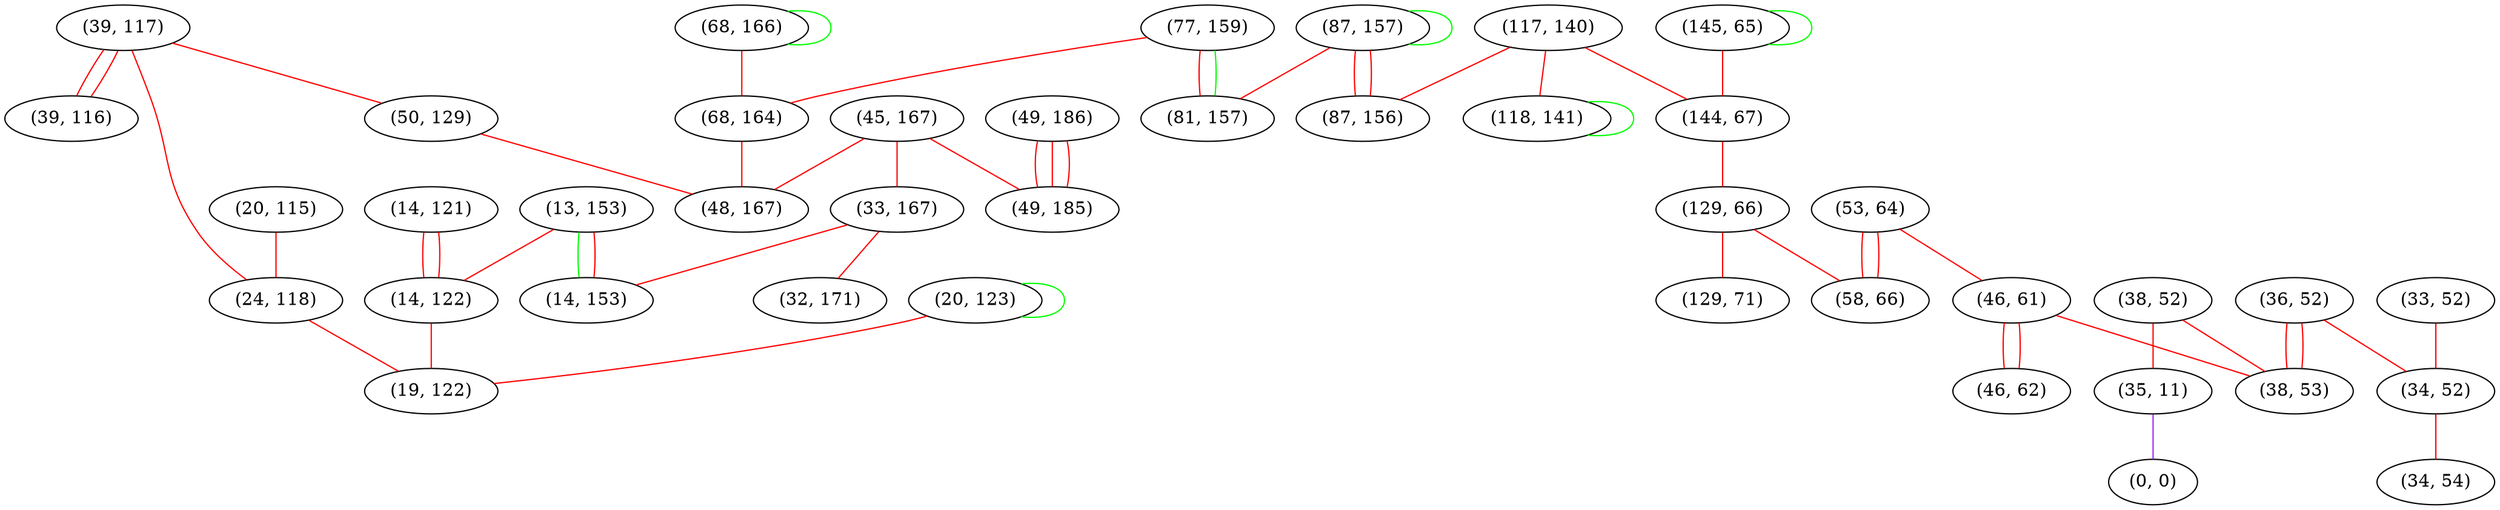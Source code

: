 graph "" {
"(39, 117)";
"(68, 166)";
"(14, 121)";
"(87, 157)";
"(145, 65)";
"(117, 140)";
"(36, 52)";
"(20, 123)";
"(39, 116)";
"(53, 64)";
"(38, 52)";
"(87, 156)";
"(13, 153)";
"(35, 11)";
"(14, 122)";
"(45, 167)";
"(46, 61)";
"(20, 115)";
"(33, 167)";
"(49, 186)";
"(24, 118)";
"(33, 52)";
"(77, 159)";
"(50, 129)";
"(0, 0)";
"(144, 67)";
"(46, 62)";
"(81, 157)";
"(68, 164)";
"(38, 53)";
"(34, 52)";
"(34, 54)";
"(49, 185)";
"(48, 167)";
"(129, 66)";
"(118, 141)";
"(19, 122)";
"(58, 66)";
"(32, 171)";
"(129, 71)";
"(14, 153)";
"(39, 117)" -- "(39, 116)"  [color=red, key=0, weight=1];
"(39, 117)" -- "(39, 116)"  [color=red, key=1, weight=1];
"(39, 117)" -- "(24, 118)"  [color=red, key=0, weight=1];
"(39, 117)" -- "(50, 129)"  [color=red, key=0, weight=1];
"(68, 166)" -- "(68, 164)"  [color=red, key=0, weight=1];
"(68, 166)" -- "(68, 166)"  [color=green, key=0, weight=2];
"(14, 121)" -- "(14, 122)"  [color=red, key=0, weight=1];
"(14, 121)" -- "(14, 122)"  [color=red, key=1, weight=1];
"(87, 157)" -- "(87, 156)"  [color=red, key=0, weight=1];
"(87, 157)" -- "(87, 156)"  [color=red, key=1, weight=1];
"(87, 157)" -- "(81, 157)"  [color=red, key=0, weight=1];
"(87, 157)" -- "(87, 157)"  [color=green, key=0, weight=2];
"(145, 65)" -- "(144, 67)"  [color=red, key=0, weight=1];
"(145, 65)" -- "(145, 65)"  [color=green, key=0, weight=2];
"(117, 140)" -- "(87, 156)"  [color=red, key=0, weight=1];
"(117, 140)" -- "(144, 67)"  [color=red, key=0, weight=1];
"(117, 140)" -- "(118, 141)"  [color=red, key=0, weight=1];
"(36, 52)" -- "(34, 52)"  [color=red, key=0, weight=1];
"(36, 52)" -- "(38, 53)"  [color=red, key=0, weight=1];
"(36, 52)" -- "(38, 53)"  [color=red, key=1, weight=1];
"(20, 123)" -- "(19, 122)"  [color=red, key=0, weight=1];
"(20, 123)" -- "(20, 123)"  [color=green, key=0, weight=2];
"(53, 64)" -- "(46, 61)"  [color=red, key=0, weight=1];
"(53, 64)" -- "(58, 66)"  [color=red, key=0, weight=1];
"(53, 64)" -- "(58, 66)"  [color=red, key=1, weight=1];
"(38, 52)" -- "(35, 11)"  [color=red, key=0, weight=1];
"(38, 52)" -- "(38, 53)"  [color=red, key=0, weight=1];
"(13, 153)" -- "(14, 153)"  [color=green, key=0, weight=2];
"(13, 153)" -- "(14, 153)"  [color=red, key=1, weight=1];
"(13, 153)" -- "(14, 122)"  [color=red, key=0, weight=1];
"(35, 11)" -- "(0, 0)"  [color=purple, key=0, weight=4];
"(14, 122)" -- "(19, 122)"  [color=red, key=0, weight=1];
"(45, 167)" -- "(49, 185)"  [color=red, key=0, weight=1];
"(45, 167)" -- "(48, 167)"  [color=red, key=0, weight=1];
"(45, 167)" -- "(33, 167)"  [color=red, key=0, weight=1];
"(46, 61)" -- "(38, 53)"  [color=red, key=0, weight=1];
"(46, 61)" -- "(46, 62)"  [color=red, key=0, weight=1];
"(46, 61)" -- "(46, 62)"  [color=red, key=1, weight=1];
"(20, 115)" -- "(24, 118)"  [color=red, key=0, weight=1];
"(33, 167)" -- "(14, 153)"  [color=red, key=0, weight=1];
"(33, 167)" -- "(32, 171)"  [color=red, key=0, weight=1];
"(49, 186)" -- "(49, 185)"  [color=red, key=0, weight=1];
"(49, 186)" -- "(49, 185)"  [color=red, key=1, weight=1];
"(49, 186)" -- "(49, 185)"  [color=red, key=2, weight=1];
"(24, 118)" -- "(19, 122)"  [color=red, key=0, weight=1];
"(33, 52)" -- "(34, 52)"  [color=red, key=0, weight=1];
"(77, 159)" -- "(81, 157)"  [color=red, key=0, weight=1];
"(77, 159)" -- "(81, 157)"  [color=green, key=1, weight=2];
"(77, 159)" -- "(68, 164)"  [color=red, key=0, weight=1];
"(50, 129)" -- "(48, 167)"  [color=red, key=0, weight=1];
"(144, 67)" -- "(129, 66)"  [color=red, key=0, weight=1];
"(68, 164)" -- "(48, 167)"  [color=red, key=0, weight=1];
"(34, 52)" -- "(34, 54)"  [color=red, key=0, weight=1];
"(129, 66)" -- "(129, 71)"  [color=red, key=0, weight=1];
"(129, 66)" -- "(58, 66)"  [color=red, key=0, weight=1];
"(118, 141)" -- "(118, 141)"  [color=green, key=0, weight=2];
}
